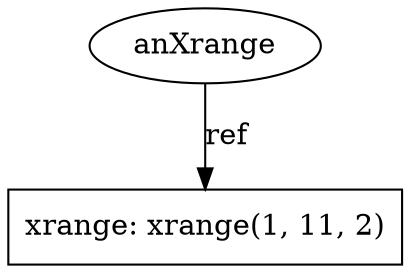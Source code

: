 digraph G {
    overlap=false;

    name3412544 [label="anXrange", shape="ellipse"];
    xrange1634936 [label="xrange: xrange(1, 11, 2)", shape="box"];

    name3412544 -> xrange1634936 [label="ref"];

}
